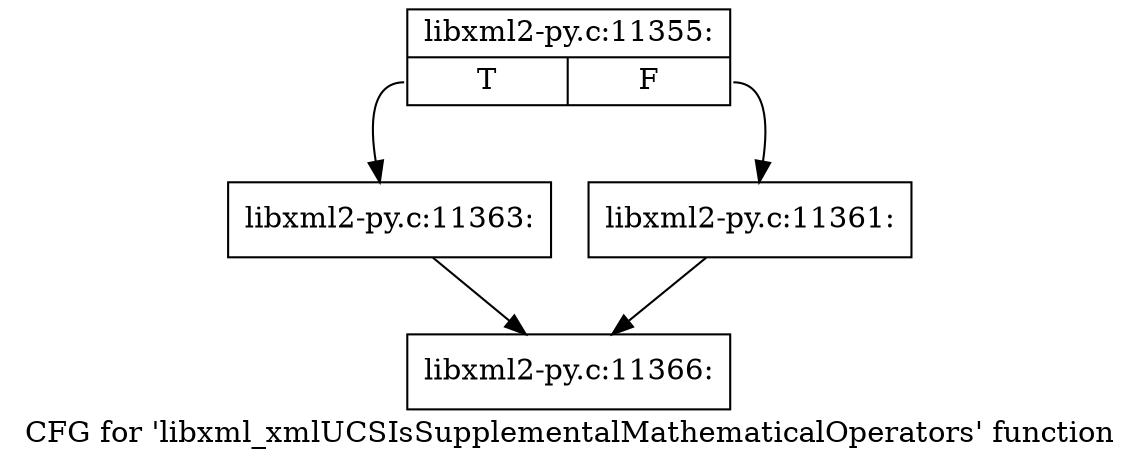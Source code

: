 digraph "CFG for 'libxml_xmlUCSIsSupplementalMathematicalOperators' function" {
	label="CFG for 'libxml_xmlUCSIsSupplementalMathematicalOperators' function";

	Node0x463a290 [shape=record,label="{libxml2-py.c:11355:|{<s0>T|<s1>F}}"];
	Node0x463a290:s0 -> Node0x463d100;
	Node0x463a290:s1 -> Node0x463d0b0;
	Node0x463d0b0 [shape=record,label="{libxml2-py.c:11361:}"];
	Node0x463d0b0 -> Node0x463b8a0;
	Node0x463d100 [shape=record,label="{libxml2-py.c:11363:}"];
	Node0x463d100 -> Node0x463b8a0;
	Node0x463b8a0 [shape=record,label="{libxml2-py.c:11366:}"];
}
